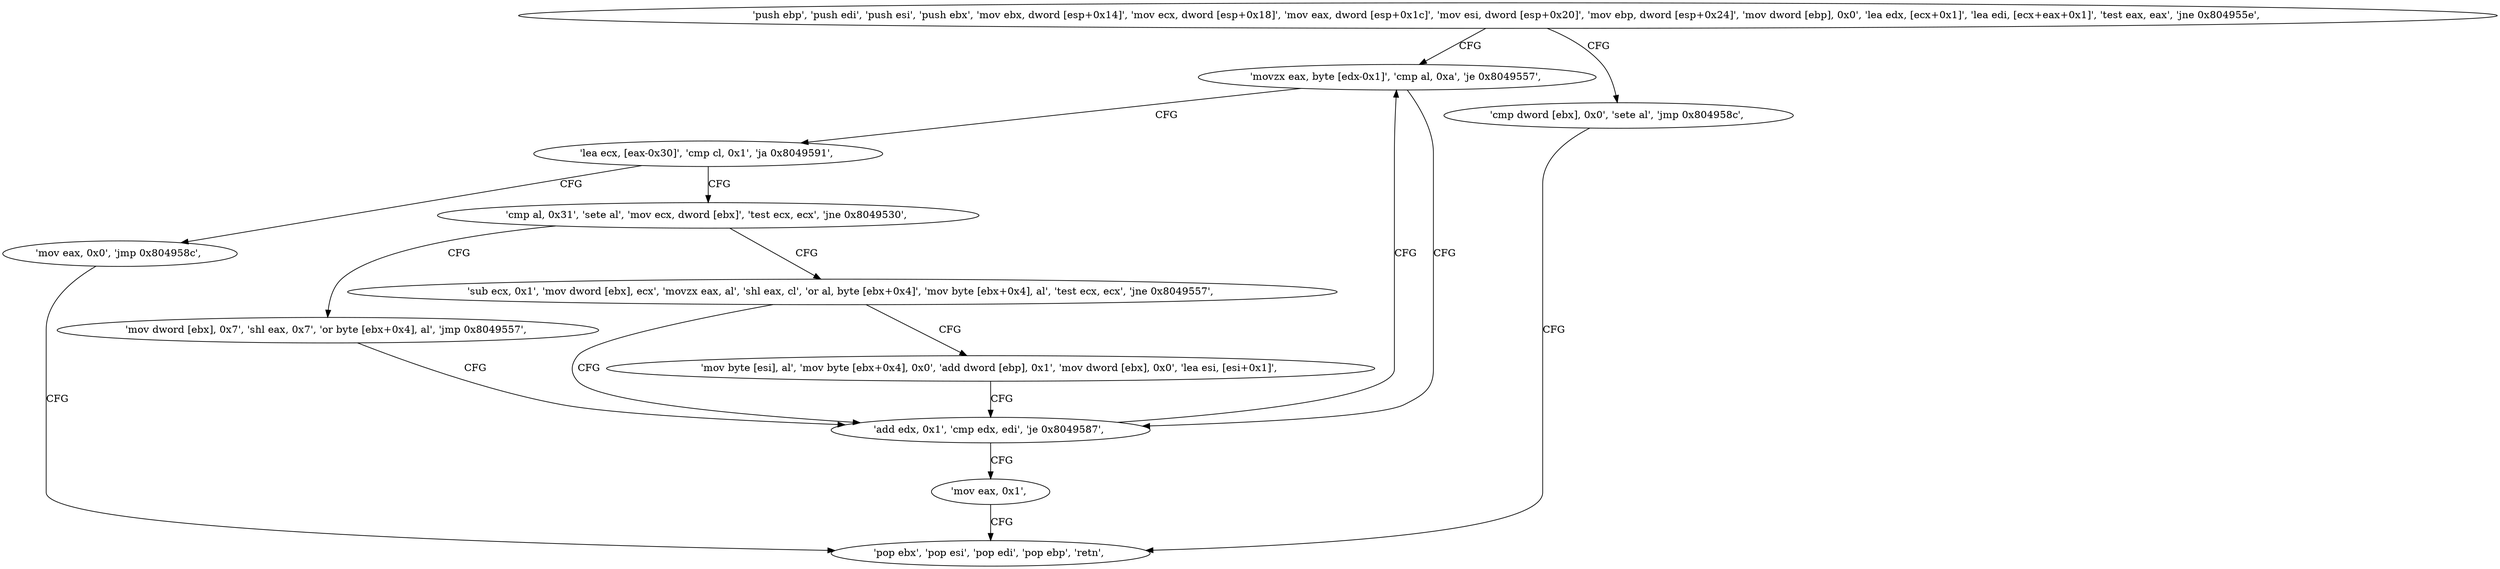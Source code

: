 digraph "func" {
"134518014" [label = "'push ebp', 'push edi', 'push esi', 'push ebx', 'mov ebx, dword [esp+0x14]', 'mov ecx, dword [esp+0x18]', 'mov eax, dword [esp+0x1c]', 'mov esi, dword [esp+0x20]', 'mov ebp, dword [esp+0x24]', 'mov dword [ebp], 0x0', 'lea edx, [ecx+0x1]', 'lea edi, [ecx+eax+0x1]', 'test eax, eax', 'jne 0x804955e', " ]
"134518110" [label = "'movzx eax, byte [edx-0x1]', 'cmp al, 0xa', 'je 0x8049557', " ]
"134518056" [label = "'cmp dword [ebx], 0x0', 'sete al', 'jmp 0x804958c', " ]
"134518103" [label = "'add edx, 0x1', 'cmp edx, edi', 'je 0x8049587', " ]
"134518118" [label = "'lea ecx, [eax-0x30]', 'cmp cl, 0x1', 'ja 0x8049591', " ]
"134518156" [label = "'pop ebx', 'pop esi', 'pop edi', 'pop ebp', 'retn', " ]
"134518151" [label = "'mov eax, 0x1', " ]
"134518161" [label = "'mov eax, 0x0', 'jmp 0x804958c', " ]
"134518126" [label = "'cmp al, 0x31', 'sete al', 'mov ecx, dword [ebx]', 'test ecx, ecx', 'jne 0x8049530', " ]
"134518064" [label = "'sub ecx, 0x1', 'mov dword [ebx], ecx', 'movzx eax, al', 'shl eax, cl', 'or al, byte [ebx+0x4]', 'mov byte [ebx+0x4], al', 'test ecx, ecx', 'jne 0x8049557', " ]
"134518137" [label = "'mov dword [ebx], 0x7', 'shl eax, 0x7', 'or byte [ebx+0x4], al', 'jmp 0x8049557', " ]
"134518084" [label = "'mov byte [esi], al', 'mov byte [ebx+0x4], 0x0', 'add dword [ebp], 0x1', 'mov dword [ebx], 0x0', 'lea esi, [esi+0x1]', " ]
"134518014" -> "134518110" [ label = "CFG" ]
"134518014" -> "134518056" [ label = "CFG" ]
"134518110" -> "134518103" [ label = "CFG" ]
"134518110" -> "134518118" [ label = "CFG" ]
"134518056" -> "134518156" [ label = "CFG" ]
"134518103" -> "134518151" [ label = "CFG" ]
"134518103" -> "134518110" [ label = "CFG" ]
"134518118" -> "134518161" [ label = "CFG" ]
"134518118" -> "134518126" [ label = "CFG" ]
"134518151" -> "134518156" [ label = "CFG" ]
"134518161" -> "134518156" [ label = "CFG" ]
"134518126" -> "134518064" [ label = "CFG" ]
"134518126" -> "134518137" [ label = "CFG" ]
"134518064" -> "134518103" [ label = "CFG" ]
"134518064" -> "134518084" [ label = "CFG" ]
"134518137" -> "134518103" [ label = "CFG" ]
"134518084" -> "134518103" [ label = "CFG" ]
}
